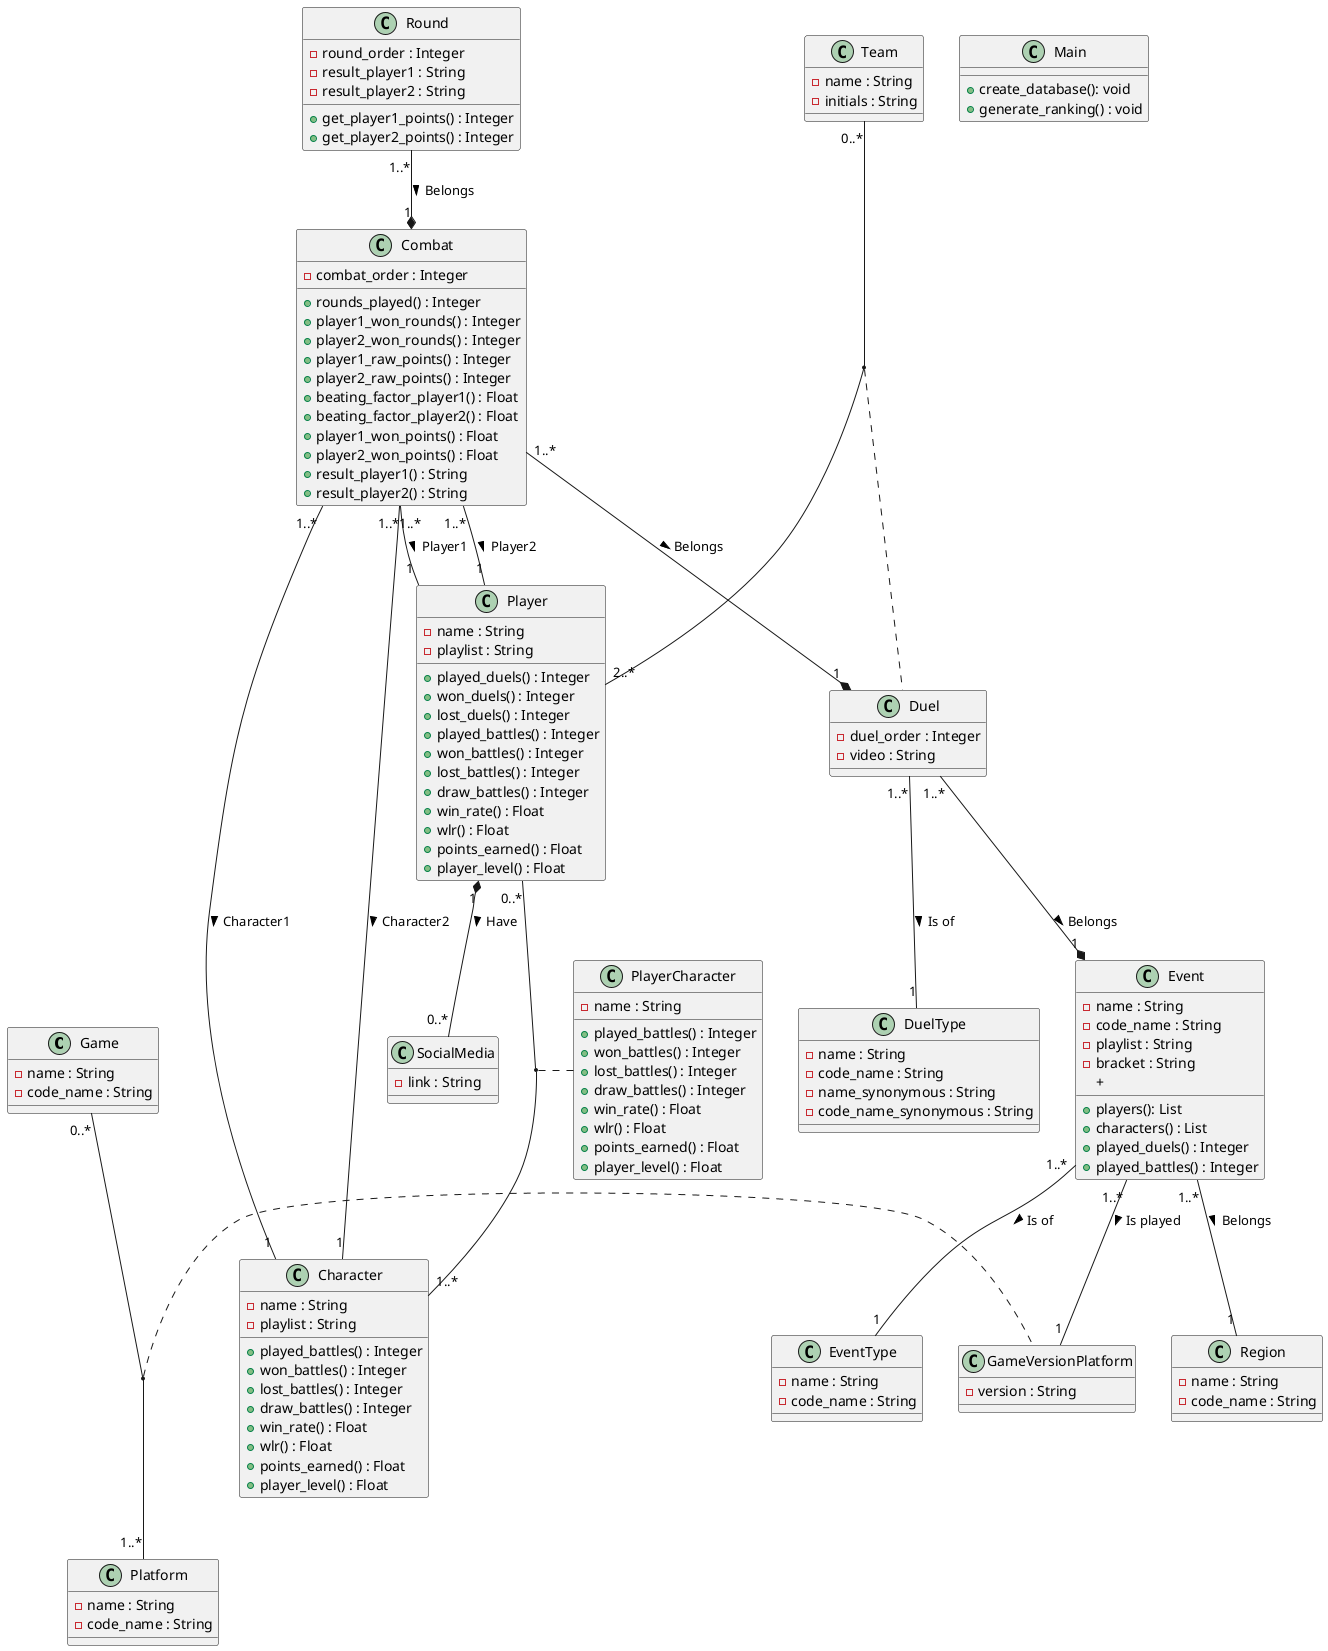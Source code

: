 @startuml SSLEuml

class Game {
    - name : String
    - code_name : String
}

class Platform {
    - name : String
    - code_name : String
}

class Region {
    - name : String
    - code_name : String
}

class EventType {
    - name : String
    - code_name : String
}

class DuelType {
    - name : String
    - code_name : String
    - name_synonymous : String
    - code_name_synonymous : String
}

class Player {
    - name : String
    - playlist : String
    + played_duels() : Integer
    + won_duels() : Integer
    + lost_duels() : Integer
    + played_battles() : Integer
    + won_battles() : Integer
    + lost_battles() : Integer
    + draw_battles() : Integer
    + win_rate() : Float
    + wlr() : Float
    + points_earned() : Float
    + player_level() : Float
}

class Character {
    - name : String
    - playlist : String
    + played_battles() : Integer
    + won_battles() : Integer
    + lost_battles() : Integer
    + draw_battles() : Integer
    + win_rate() : Float
    + wlr() : Float
    + points_earned() : Float
    + player_level() : Float
}

class GameVersionPlatform {
    - version : String
}

Game "0..*" -- "1..*" Platform
(Game, Platform) .. GameVersionPlatform

class SocialMedia {
    - link : String
}

Player "1" *-- "0..*" SocialMedia : Have >

class PlayerCharacter {
    -name : String
    + played_battles() : Integer
    + won_battles() : Integer
    + lost_battles() : Integer
    + draw_battles() : Integer
    + win_rate() : Float
    + wlr() : Float
    + points_earned() : Float
    + player_level() : Float
}

' PlayerCharacter "1..*" -- "1" Player
' PlayerCharacter "1..*" -- "1" Character

Player "0..*" -- "1..*" Character
(Player, Character) .. PlayerCharacter

class Event {
    - name : String
    - code_name : String
    - playlist : String
    - bracket : String
    + players(): List
    + characters() : List
    + played_duels() : Integer
    + played_battles() : Integer
    + 
}

Event "1..*" -- "1" EventType : Is of >
Event "1..*" -- "1" Region : Belongs >
Event "1..*" -- "1" GameVersionPlatform : Is played >

class Duel {
    - duel_order : Integer
    - video : String
}

Duel "1..*" -- "1" DuelType : Is of >
Duel "1..*" --* "1" Event : Belongs >

class Team {
    - name : String
    - initials : String
}

Team "0..*" -- "2..*" Player
(Team, Player) .. Duel

class Combat {
    - combat_order : Integer
    + rounds_played() : Integer
    + player1_won_rounds() : Integer
    + player2_won_rounds() : Integer
    + player1_raw_points() : Integer
    + player2_raw_points() : Integer
    + beating_factor_player1() : Float
    + beating_factor_player2() : Float
    + player1_won_points() : Float
    + player2_won_points() : Float
    + result_player1() : String
    + result_player2() : String
}

Combat "1..*" -- "1" Player : Player1 >
Combat "1..*" -- "1" Player : Player2 >
Combat "1..*" -- "1" Character : Character1 >
Combat "1..*" -- "1" Character : Character2 >
Combat "1..*" --* "1" Duel : Belongs >

' enum RoundResult {
'     win : String
'     perfect_win : String
'     lose_blue : String
'     lose_yellow : String
'     perfect_lose : String
'     draw : String
' }

class Round {
    - round_order : Integer
    - result_player1 : String
    - result_player2 : String
    + get_player1_points() : Integer
    + get_player2_points() : Integer
}

Round "1..*" --* "1" Combat : Belongs >

class Main {
    + create_database(): void
    + generate_ranking() : void
}

@enduml